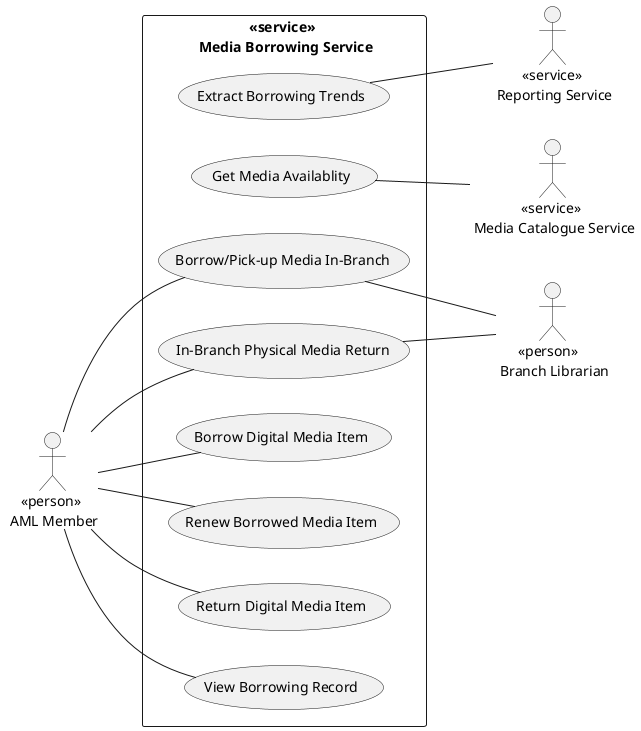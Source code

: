 @startuml media-borrowing
left to right direction

rectangle "<<service>> \n Media Borrowing Service" {
    (Borrow Digital Media Item) as borrow_media
    (Renew Borrowed Media Item) as renew_media
    (Return Digital Media Item) as return_media
    (View Borrowing Record) as view_borrowing_record
    (Get Media Availablity) as get_availability
    (Extract Borrowing Trends) as extract_trends
    (In-Branch Physical Media Return) as process_return
    (Borrow/Pick-up Media In-Branch) as process_borrow
}

:    <<person>> \n AML Member: as aml_member 
:      <<person>> \n Branch Librarian: as librarian
:              <<service>> \n Media Catalogue Service: as media_catalogue
:        <<service>> \n Reporting Service: as reporting_service


aml_member -- borrow_media
aml_member -- renew_media
aml_member -- return_media
aml_member -- view_borrowing_record
aml_member -- process_return
aml_member -- process_borrow
librarian -u- process_return
librarian -u- process_borrow

media_catalogue -u- get_availability
reporting_service -u- extract_trends

@enduml